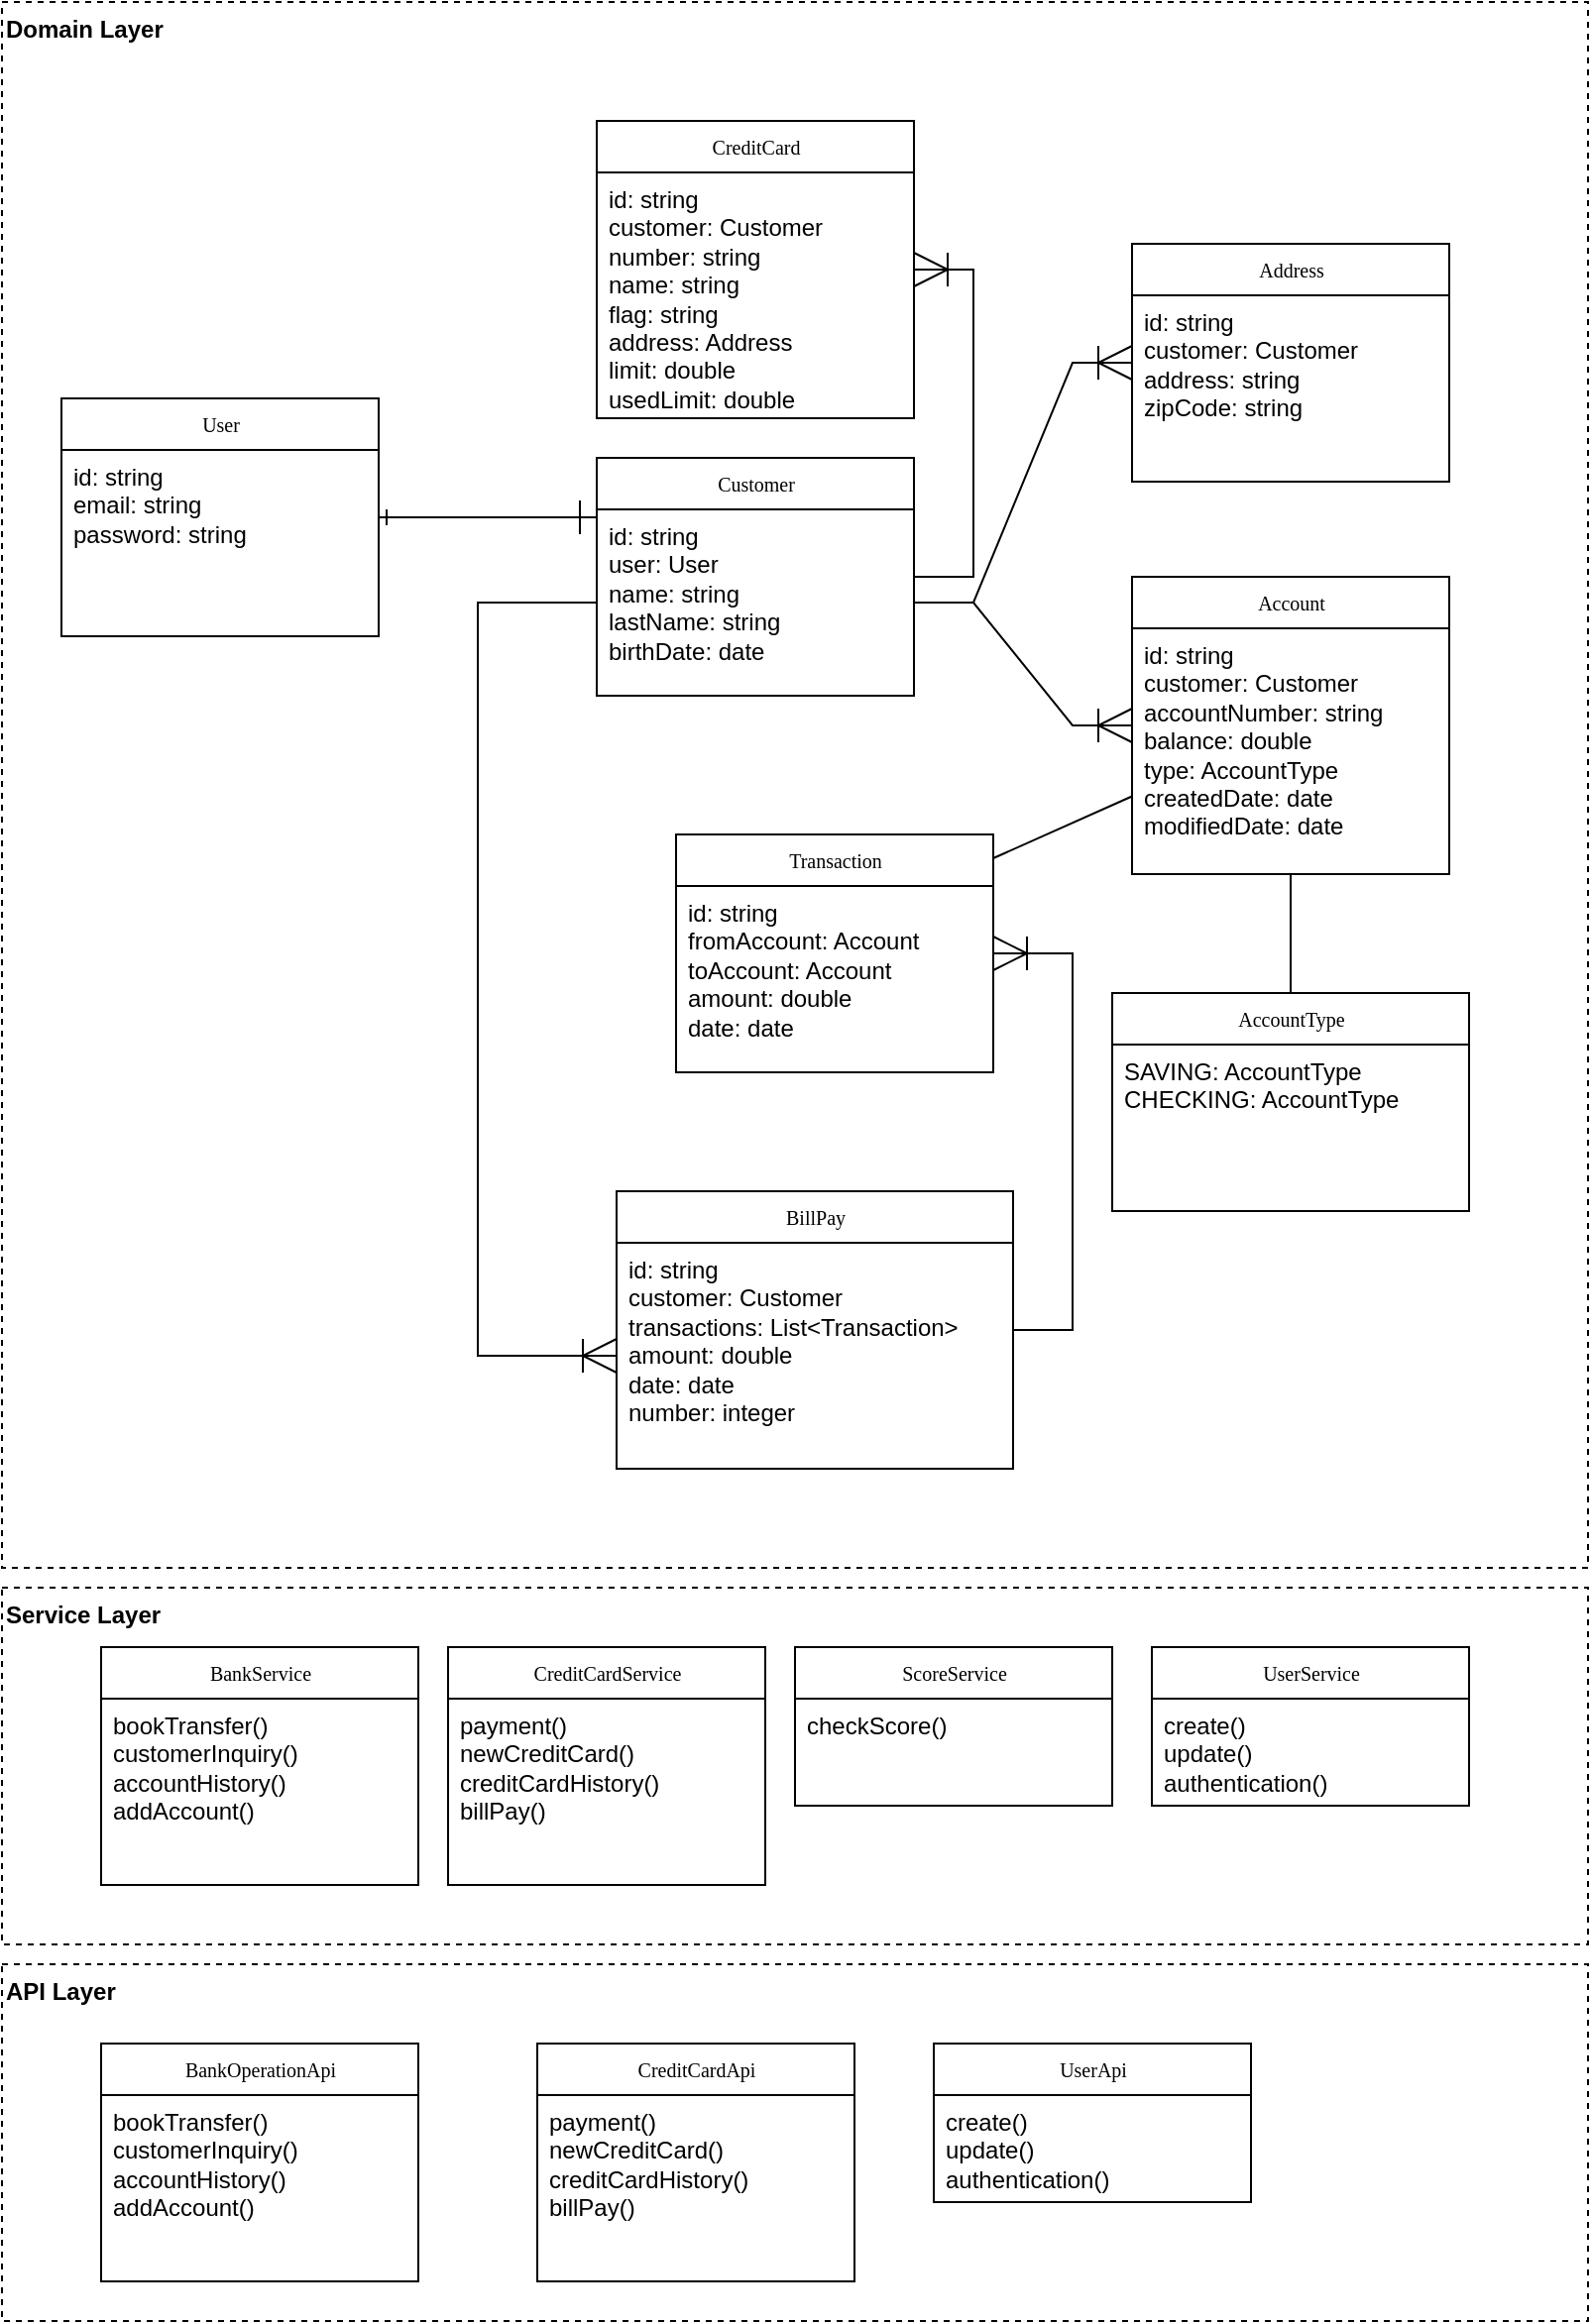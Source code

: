 <mxfile version="20.7.4" type="github">
  <diagram name="Page-1" id="c4acf3e9-155e-7222-9cf6-157b1a14988f">
    <mxGraphModel dx="1361" dy="1869" grid="1" gridSize="10" guides="1" tooltips="1" connect="1" arrows="1" fold="1" page="1" pageScale="1" pageWidth="850" pageHeight="1100" background="none" math="0" shadow="0">
      <root>
        <mxCell id="0" />
        <mxCell id="1" parent="0" />
        <mxCell id="84sIudhRGq0uBs1lburQ-36" value="Domain Layer" style="rounded=0;whiteSpace=wrap;html=1;align=left;verticalAlign=top;dashed=1;fontStyle=1" parent="1" vertex="1">
          <mxGeometry x="40" y="-80" width="800" height="790" as="geometry" />
        </mxCell>
        <mxCell id="84sIudhRGq0uBs1lburQ-38" value="API Layer" style="rounded=0;whiteSpace=wrap;html=1;align=left;verticalAlign=top;dashed=1;fontStyle=1" parent="1" vertex="1">
          <mxGeometry x="40" y="910" width="800" height="180" as="geometry" />
        </mxCell>
        <mxCell id="84sIudhRGq0uBs1lburQ-37" value="Service Layer" style="rounded=0;whiteSpace=wrap;html=1;align=left;verticalAlign=top;dashed=1;fontStyle=1" parent="1" vertex="1">
          <mxGeometry x="40" y="720" width="800" height="180" as="geometry" />
        </mxCell>
        <object label="Customer" id="17acba5748e5396b-20">
          <mxCell style="swimlane;html=1;fontStyle=0;childLayout=stackLayout;horizontal=1;startSize=26;fillColor=none;horizontalStack=0;resizeParent=1;resizeLast=0;collapsible=1;marginBottom=0;swimlaneFillColor=#ffffff;rounded=0;shadow=0;comic=0;labelBackgroundColor=none;strokeWidth=1;fontFamily=Verdana;fontSize=10;align=center;" parent="1" vertex="1">
            <mxGeometry x="340" y="150" width="160" height="120" as="geometry">
              <mxRectangle x="350" y="42" width="90" height="30" as="alternateBounds" />
            </mxGeometry>
          </mxCell>
        </object>
        <mxCell id="17acba5748e5396b-21" value="&lt;div&gt;id: string&lt;/div&gt;&lt;div&gt;user: User&lt;br&gt;&lt;/div&gt;&lt;div&gt;name: string&lt;/div&gt;&lt;div&gt;lastName: string&lt;/div&gt;&lt;div&gt;birthDate: date&lt;br&gt;&lt;/div&gt;" style="text;html=1;strokeColor=none;fillColor=none;align=left;verticalAlign=top;spacingLeft=4;spacingRight=4;whiteSpace=wrap;overflow=hidden;rotatable=0;points=[[0,0.5],[1,0.5]];portConstraint=eastwest;" parent="17acba5748e5396b-20" vertex="1">
          <mxGeometry y="26" width="160" height="94" as="geometry" />
        </mxCell>
        <object label="Address" id="84sIudhRGq0uBs1lburQ-3">
          <mxCell style="swimlane;html=1;fontStyle=0;childLayout=stackLayout;horizontal=1;startSize=26;fillColor=none;horizontalStack=0;resizeParent=1;resizeLast=0;collapsible=1;marginBottom=0;swimlaneFillColor=#ffffff;rounded=0;shadow=0;comic=0;labelBackgroundColor=none;strokeWidth=1;fontFamily=Verdana;fontSize=10;align=center;" parent="1" vertex="1">
            <mxGeometry x="610" y="42" width="160" height="120" as="geometry">
              <mxRectangle x="350" y="42" width="90" height="30" as="alternateBounds" />
            </mxGeometry>
          </mxCell>
        </object>
        <mxCell id="84sIudhRGq0uBs1lburQ-4" value="&lt;div&gt;id: string&lt;/div&gt;&lt;div&gt;customer: Customer&lt;/div&gt;&lt;div&gt;address: string&lt;/div&gt;&lt;div&gt;zipCode: string&lt;br&gt;&lt;/div&gt;" style="text;html=1;strokeColor=none;fillColor=none;align=left;verticalAlign=top;spacingLeft=4;spacingRight=4;whiteSpace=wrap;overflow=hidden;rotatable=0;points=[[0,0.5],[1,0.5]];portConstraint=eastwest;" parent="84sIudhRGq0uBs1lburQ-3" vertex="1">
          <mxGeometry y="26" width="160" height="94" as="geometry" />
        </mxCell>
        <mxCell id="84sIudhRGq0uBs1lburQ-6" value="" style="edgeStyle=entityRelationEdgeStyle;fontSize=12;html=1;endArrow=ERoneToMany;rounded=0;endSize=15;" parent="1" source="17acba5748e5396b-21" target="84sIudhRGq0uBs1lburQ-3" edge="1">
          <mxGeometry width="100" height="100" relative="1" as="geometry">
            <mxPoint x="370" y="410" as="sourcePoint" />
            <mxPoint x="470" y="310" as="targetPoint" />
          </mxGeometry>
        </mxCell>
        <mxCell id="84sIudhRGq0uBs1lburQ-16" style="edgeStyle=orthogonalEdgeStyle;rounded=0;orthogonalLoop=1;jettySize=auto;html=1;endSize=15;endArrow=none;endFill=0;" parent="1" source="84sIudhRGq0uBs1lburQ-7" target="84sIudhRGq0uBs1lburQ-10" edge="1">
          <mxGeometry relative="1" as="geometry" />
        </mxCell>
        <object label="Account" id="84sIudhRGq0uBs1lburQ-7">
          <mxCell style="swimlane;html=1;fontStyle=0;childLayout=stackLayout;horizontal=1;startSize=26;fillColor=none;horizontalStack=0;resizeParent=1;resizeLast=0;collapsible=1;marginBottom=0;swimlaneFillColor=#ffffff;rounded=0;shadow=0;comic=0;labelBackgroundColor=none;strokeWidth=1;fontFamily=Verdana;fontSize=10;align=center;" parent="1" vertex="1">
            <mxGeometry x="610" y="210" width="160" height="150" as="geometry">
              <mxRectangle x="350" y="42" width="90" height="30" as="alternateBounds" />
            </mxGeometry>
          </mxCell>
        </object>
        <mxCell id="84sIudhRGq0uBs1lburQ-8" value="&lt;div&gt;id: string&lt;/div&gt;&lt;div&gt;customer: Customer&lt;/div&gt;&lt;div&gt;accountNumber: string&lt;/div&gt;&lt;div&gt;balance: double&lt;/div&gt;&lt;div&gt;type: AccountType&lt;/div&gt;&lt;div&gt;createdDate: date&lt;/div&gt;&lt;div&gt;modifiedDate: date&lt;br&gt;&lt;/div&gt;" style="text;html=1;strokeColor=none;fillColor=none;align=left;verticalAlign=top;spacingLeft=4;spacingRight=4;whiteSpace=wrap;overflow=hidden;rotatable=0;points=[[0,0.5],[1,0.5]];portConstraint=eastwest;" parent="84sIudhRGq0uBs1lburQ-7" vertex="1">
          <mxGeometry y="26" width="160" height="124" as="geometry" />
        </mxCell>
        <mxCell id="84sIudhRGq0uBs1lburQ-9" value="" style="edgeStyle=entityRelationEdgeStyle;fontSize=12;html=1;endArrow=ERoneToMany;rounded=0;endSize=15;" parent="1" source="17acba5748e5396b-21" target="84sIudhRGq0uBs1lburQ-7" edge="1">
          <mxGeometry width="100" height="100" relative="1" as="geometry">
            <mxPoint x="520" y="150" as="sourcePoint" />
            <mxPoint x="620" y="150" as="targetPoint" />
          </mxGeometry>
        </mxCell>
        <object label="AccountType" id="84sIudhRGq0uBs1lburQ-10">
          <mxCell style="swimlane;html=1;fontStyle=0;childLayout=stackLayout;horizontal=1;startSize=26;fillColor=none;horizontalStack=0;resizeParent=1;resizeLast=0;collapsible=1;marginBottom=0;swimlaneFillColor=#ffffff;rounded=0;shadow=0;comic=0;labelBackgroundColor=none;strokeWidth=1;fontFamily=Verdana;fontSize=10;align=center;" parent="1" vertex="1">
            <mxGeometry x="600" y="420" width="180" height="110" as="geometry">
              <mxRectangle x="350" y="42" width="90" height="30" as="alternateBounds" />
            </mxGeometry>
          </mxCell>
        </object>
        <mxCell id="84sIudhRGq0uBs1lburQ-11" value="&lt;div&gt;SAVING: AccountType&lt;br&gt;&lt;/div&gt;&lt;div&gt;CHECKING: AccountType&lt;/div&gt;" style="text;html=1;strokeColor=none;fillColor=none;align=left;verticalAlign=top;spacingLeft=4;spacingRight=4;whiteSpace=wrap;overflow=hidden;rotatable=0;points=[[0,0.5],[1,0.5]];portConstraint=eastwest;" parent="84sIudhRGq0uBs1lburQ-10" vertex="1">
          <mxGeometry y="26" width="180" height="84" as="geometry" />
        </mxCell>
        <object label="Transaction" id="84sIudhRGq0uBs1lburQ-17">
          <mxCell style="swimlane;html=1;fontStyle=0;childLayout=stackLayout;horizontal=1;startSize=26;fillColor=none;horizontalStack=0;resizeParent=1;resizeLast=0;collapsible=1;marginBottom=0;swimlaneFillColor=#ffffff;rounded=0;shadow=0;comic=0;labelBackgroundColor=none;strokeWidth=1;fontFamily=Verdana;fontSize=10;align=center;" parent="1" vertex="1">
            <mxGeometry x="380" y="340" width="160" height="120" as="geometry">
              <mxRectangle x="350" y="42" width="90" height="30" as="alternateBounds" />
            </mxGeometry>
          </mxCell>
        </object>
        <mxCell id="84sIudhRGq0uBs1lburQ-18" value="&lt;div&gt;id: string&lt;/div&gt;&lt;div&gt;fromAccount: Account&lt;/div&gt;&lt;div&gt;toAccount: Account&lt;/div&gt;&lt;div&gt;amount: double&lt;/div&gt;&lt;div&gt;date: date&lt;br&gt;&lt;/div&gt;" style="text;html=1;strokeColor=none;fillColor=none;align=left;verticalAlign=top;spacingLeft=4;spacingRight=4;whiteSpace=wrap;overflow=hidden;rotatable=0;points=[[0,0.5],[1,0.5]];portConstraint=eastwest;" parent="84sIudhRGq0uBs1lburQ-17" vertex="1">
          <mxGeometry y="26" width="160" height="94" as="geometry" />
        </mxCell>
        <object label="User" id="84sIudhRGq0uBs1lburQ-19">
          <mxCell style="swimlane;html=1;fontStyle=0;childLayout=stackLayout;horizontal=1;startSize=26;fillColor=none;horizontalStack=0;resizeParent=1;resizeLast=0;collapsible=1;marginBottom=0;swimlaneFillColor=#ffffff;rounded=0;shadow=0;comic=0;labelBackgroundColor=none;strokeWidth=1;fontFamily=Verdana;fontSize=10;align=center;" parent="1" vertex="1">
            <mxGeometry x="70" y="120" width="160" height="120" as="geometry">
              <mxRectangle x="350" y="42" width="90" height="30" as="alternateBounds" />
            </mxGeometry>
          </mxCell>
        </object>
        <mxCell id="84sIudhRGq0uBs1lburQ-20" value="&lt;div&gt;id: string&lt;/div&gt;&lt;div&gt;email: string&lt;/div&gt;&lt;div&gt;password: string&lt;br&gt;&lt;/div&gt;" style="text;html=1;strokeColor=none;fillColor=none;align=left;verticalAlign=top;spacingLeft=4;spacingRight=4;whiteSpace=wrap;overflow=hidden;rotatable=0;points=[[0,0.5],[1,0.5]];portConstraint=eastwest;" parent="84sIudhRGq0uBs1lburQ-19" vertex="1">
          <mxGeometry y="26" width="160" height="94" as="geometry" />
        </mxCell>
        <object label="BankService" id="84sIudhRGq0uBs1lburQ-23">
          <mxCell style="swimlane;html=1;fontStyle=0;childLayout=stackLayout;horizontal=1;startSize=26;fillColor=none;horizontalStack=0;resizeParent=1;resizeLast=0;collapsible=1;marginBottom=0;swimlaneFillColor=#ffffff;rounded=0;shadow=0;comic=0;labelBackgroundColor=none;strokeWidth=1;fontFamily=Verdana;fontSize=10;align=center;" parent="1" vertex="1">
            <mxGeometry x="90" y="750" width="160" height="120" as="geometry">
              <mxRectangle x="350" y="42" width="90" height="30" as="alternateBounds" />
            </mxGeometry>
          </mxCell>
        </object>
        <mxCell id="84sIudhRGq0uBs1lburQ-24" value="&lt;div&gt;bookTransfer()&lt;/div&gt;&lt;div&gt;customerInquiry()&lt;/div&gt;&lt;div&gt;accountHistory()&lt;/div&gt;&lt;div&gt;addAccount()&lt;br&gt;&lt;/div&gt;" style="text;html=1;strokeColor=none;fillColor=none;align=left;verticalAlign=top;spacingLeft=4;spacingRight=4;whiteSpace=wrap;overflow=hidden;rotatable=0;points=[[0,0.5],[1,0.5]];portConstraint=eastwest;" parent="84sIudhRGq0uBs1lburQ-23" vertex="1">
          <mxGeometry y="26" width="160" height="94" as="geometry" />
        </mxCell>
        <mxCell id="84sIudhRGq0uBs1lburQ-25" value="" style="endArrow=none;html=1;rounded=0;endSize=15;exitX=1;exitY=0.1;exitDx=0;exitDy=0;exitPerimeter=0;" parent="1" source="84sIudhRGq0uBs1lburQ-17" target="84sIudhRGq0uBs1lburQ-7" edge="1">
          <mxGeometry width="50" height="50" relative="1" as="geometry">
            <mxPoint x="460" y="330" as="sourcePoint" />
            <mxPoint x="560" y="330" as="targetPoint" />
          </mxGeometry>
        </mxCell>
        <object label="BankOperationApi" id="84sIudhRGq0uBs1lburQ-27">
          <mxCell style="swimlane;html=1;fontStyle=0;childLayout=stackLayout;horizontal=1;startSize=26;fillColor=none;horizontalStack=0;resizeParent=1;resizeLast=0;collapsible=1;marginBottom=0;swimlaneFillColor=#ffffff;rounded=0;shadow=0;comic=0;labelBackgroundColor=none;strokeWidth=1;fontFamily=Verdana;fontSize=10;align=center;" parent="1" vertex="1">
            <mxGeometry x="90" y="950" width="160" height="120" as="geometry">
              <mxRectangle x="350" y="42" width="90" height="30" as="alternateBounds" />
            </mxGeometry>
          </mxCell>
        </object>
        <mxCell id="84sIudhRGq0uBs1lburQ-28" value="&lt;div&gt;bookTransfer()&lt;/div&gt;&lt;div&gt;customerInquiry()&lt;/div&gt;&lt;div&gt;accountHistory()&lt;/div&gt;&lt;div&gt;addAccount()&lt;br&gt;&lt;/div&gt;" style="text;html=1;strokeColor=none;fillColor=none;align=left;verticalAlign=top;spacingLeft=4;spacingRight=4;whiteSpace=wrap;overflow=hidden;rotatable=0;points=[[0,0.5],[1,0.5]];portConstraint=eastwest;" parent="84sIudhRGq0uBs1lburQ-27" vertex="1">
          <mxGeometry y="26" width="160" height="94" as="geometry" />
        </mxCell>
        <object label="CreditCard" id="84sIudhRGq0uBs1lburQ-30">
          <mxCell style="swimlane;html=1;fontStyle=0;childLayout=stackLayout;horizontal=1;startSize=26;fillColor=none;horizontalStack=0;resizeParent=1;resizeLast=0;collapsible=1;marginBottom=0;swimlaneFillColor=#ffffff;rounded=0;shadow=0;comic=0;labelBackgroundColor=none;strokeWidth=1;fontFamily=Verdana;fontSize=10;align=center;" parent="1" vertex="1">
            <mxGeometry x="340" y="-20" width="160" height="150" as="geometry">
              <mxRectangle x="350" y="42" width="90" height="30" as="alternateBounds" />
            </mxGeometry>
          </mxCell>
        </object>
        <mxCell id="84sIudhRGq0uBs1lburQ-31" value="&lt;div&gt;id: string&lt;/div&gt;&lt;div&gt;customer: Customer&lt;/div&gt;&lt;div&gt;number: string&lt;/div&gt;&lt;div&gt;name: string&lt;/div&gt;&lt;div&gt;flag: string&lt;/div&gt;&lt;div&gt;address: Address&lt;br&gt;&lt;/div&gt;&lt;div&gt;limit: double&lt;/div&gt;&lt;div&gt;usedLimit: double&lt;br&gt;&lt;/div&gt;" style="text;html=1;strokeColor=none;fillColor=none;align=left;verticalAlign=top;spacingLeft=4;spacingRight=4;whiteSpace=wrap;overflow=hidden;rotatable=0;points=[[0,0.5],[1,0.5]];portConstraint=eastwest;" parent="84sIudhRGq0uBs1lburQ-30" vertex="1">
          <mxGeometry y="26" width="160" height="124" as="geometry" />
        </mxCell>
        <object label="CreditCardService" id="84sIudhRGq0uBs1lburQ-32">
          <mxCell style="swimlane;html=1;fontStyle=0;childLayout=stackLayout;horizontal=1;startSize=26;fillColor=none;horizontalStack=0;resizeParent=1;resizeLast=0;collapsible=1;marginBottom=0;swimlaneFillColor=#ffffff;rounded=0;shadow=0;comic=0;labelBackgroundColor=none;strokeWidth=1;fontFamily=Verdana;fontSize=10;align=center;" parent="1" vertex="1">
            <mxGeometry x="265" y="750" width="160" height="120" as="geometry">
              <mxRectangle x="350" y="42" width="90" height="30" as="alternateBounds" />
            </mxGeometry>
          </mxCell>
        </object>
        <mxCell id="84sIudhRGq0uBs1lburQ-33" value="&lt;div&gt;payment()&lt;/div&gt;&lt;div&gt;newCreditCard()&lt;br&gt;&lt;/div&gt;&lt;div&gt;creditCardHistory()&lt;/div&gt;&lt;div&gt;billPay()&lt;br&gt;&lt;/div&gt;" style="text;html=1;strokeColor=none;fillColor=none;align=left;verticalAlign=top;spacingLeft=4;spacingRight=4;whiteSpace=wrap;overflow=hidden;rotatable=0;points=[[0,0.5],[1,0.5]];portConstraint=eastwest;" parent="84sIudhRGq0uBs1lburQ-32" vertex="1">
          <mxGeometry y="26" width="160" height="94" as="geometry" />
        </mxCell>
        <object label="ScoreService" id="84sIudhRGq0uBs1lburQ-34">
          <mxCell style="swimlane;html=1;fontStyle=0;childLayout=stackLayout;horizontal=1;startSize=26;fillColor=none;horizontalStack=0;resizeParent=1;resizeLast=0;collapsible=1;marginBottom=0;swimlaneFillColor=#ffffff;rounded=0;shadow=0;comic=0;labelBackgroundColor=none;strokeWidth=1;fontFamily=Verdana;fontSize=10;align=center;" parent="1" vertex="1">
            <mxGeometry x="440" y="750" width="160" height="80" as="geometry">
              <mxRectangle x="350" y="42" width="90" height="30" as="alternateBounds" />
            </mxGeometry>
          </mxCell>
        </object>
        <mxCell id="84sIudhRGq0uBs1lburQ-35" value="checkScore()" style="text;html=1;strokeColor=none;fillColor=none;align=left;verticalAlign=top;spacingLeft=4;spacingRight=4;whiteSpace=wrap;overflow=hidden;rotatable=0;points=[[0,0.5],[1,0.5]];portConstraint=eastwest;" parent="84sIudhRGq0uBs1lburQ-34" vertex="1">
          <mxGeometry y="26" width="160" height="54" as="geometry" />
        </mxCell>
        <object label="CreditCardApi" id="84sIudhRGq0uBs1lburQ-39">
          <mxCell style="swimlane;html=1;fontStyle=0;childLayout=stackLayout;horizontal=1;startSize=26;fillColor=none;horizontalStack=0;resizeParent=1;resizeLast=0;collapsible=1;marginBottom=0;swimlaneFillColor=#ffffff;rounded=0;shadow=0;comic=0;labelBackgroundColor=none;strokeWidth=1;fontFamily=Verdana;fontSize=10;align=center;" parent="1" vertex="1">
            <mxGeometry x="310" y="950" width="160" height="120" as="geometry">
              <mxRectangle x="350" y="42" width="90" height="30" as="alternateBounds" />
            </mxGeometry>
          </mxCell>
        </object>
        <mxCell id="84sIudhRGq0uBs1lburQ-40" value="&lt;div&gt;payment()&lt;/div&gt;&lt;div&gt;newCreditCard()&lt;br&gt;&lt;/div&gt;&lt;div&gt;creditCardHistory()&lt;/div&gt;&lt;div&gt;billPay()&lt;br&gt;&lt;/div&gt;" style="text;html=1;strokeColor=none;fillColor=none;align=left;verticalAlign=top;spacingLeft=4;spacingRight=4;whiteSpace=wrap;overflow=hidden;rotatable=0;points=[[0,0.5],[1,0.5]];portConstraint=eastwest;" parent="84sIudhRGq0uBs1lburQ-39" vertex="1">
          <mxGeometry y="26" width="160" height="94" as="geometry" />
        </mxCell>
        <mxCell id="84sIudhRGq0uBs1lburQ-41" value="" style="edgeStyle=entityRelationEdgeStyle;fontSize=12;html=1;endArrow=ERoneToMany;rounded=0;endSize=15;" parent="1" source="17acba5748e5396b-20" target="84sIudhRGq0uBs1lburQ-30" edge="1">
          <mxGeometry width="100" height="100" relative="1" as="geometry">
            <mxPoint x="510" y="233" as="sourcePoint" />
            <mxPoint x="620" y="112" as="targetPoint" />
          </mxGeometry>
        </mxCell>
        <mxCell id="V-t_9TRNX3ri6ZQn7D_m-1" value="" style="edgeStyle=entityRelationEdgeStyle;fontSize=12;html=1;endArrow=ERone;startArrow=ERone;rounded=0;endSize=15;endFill=0;entryX=0;entryY=0.25;entryDx=0;entryDy=0;startFill=0;" edge="1" parent="1" source="84sIudhRGq0uBs1lburQ-19" target="17acba5748e5396b-20">
          <mxGeometry width="100" height="100" relative="1" as="geometry">
            <mxPoint x="230" y="335" as="sourcePoint" />
            <mxPoint x="330" y="235" as="targetPoint" />
          </mxGeometry>
        </mxCell>
        <object label="BillPay" id="V-t_9TRNX3ri6ZQn7D_m-2">
          <mxCell style="swimlane;html=1;fontStyle=0;childLayout=stackLayout;horizontal=1;startSize=26;fillColor=none;horizontalStack=0;resizeParent=1;resizeLast=0;collapsible=1;marginBottom=0;swimlaneFillColor=#ffffff;rounded=0;shadow=0;comic=0;labelBackgroundColor=none;strokeWidth=1;fontFamily=Verdana;fontSize=10;align=center;" vertex="1" parent="1">
            <mxGeometry x="350" y="520" width="200" height="140" as="geometry">
              <mxRectangle x="350" y="42" width="90" height="30" as="alternateBounds" />
            </mxGeometry>
          </mxCell>
        </object>
        <mxCell id="V-t_9TRNX3ri6ZQn7D_m-3" value="&lt;div&gt;id: string&lt;/div&gt;&lt;div&gt;customer: Customer&lt;/div&gt;&lt;div&gt;transactions: List&amp;lt;Transaction&amp;gt;&lt;/div&gt;&lt;div&gt;amount: double&lt;/div&gt;&lt;div&gt;date: date&lt;/div&gt;&lt;div&gt;number: integer&lt;br&gt;&lt;/div&gt;" style="text;html=1;strokeColor=none;fillColor=none;align=left;verticalAlign=top;spacingLeft=4;spacingRight=4;whiteSpace=wrap;overflow=hidden;rotatable=0;points=[[0,0.5],[1,0.5]];portConstraint=eastwest;" vertex="1" parent="V-t_9TRNX3ri6ZQn7D_m-2">
          <mxGeometry y="26" width="200" height="114" as="geometry" />
        </mxCell>
        <mxCell id="V-t_9TRNX3ri6ZQn7D_m-4" value="" style="edgeStyle=entityRelationEdgeStyle;fontSize=12;html=1;endArrow=ERoneToMany;rounded=0;endSize=15;" edge="1" parent="1" source="V-t_9TRNX3ri6ZQn7D_m-2" target="84sIudhRGq0uBs1lburQ-17">
          <mxGeometry width="100" height="100" relative="1" as="geometry">
            <mxPoint x="350" y="220" as="sourcePoint" />
            <mxPoint x="260" y="445" as="targetPoint" />
          </mxGeometry>
        </mxCell>
        <mxCell id="V-t_9TRNX3ri6ZQn7D_m-5" value="" style="edgeStyle=orthogonalEdgeStyle;fontSize=12;html=1;endArrow=ERoneToMany;rounded=0;endSize=15;exitX=0;exitY=0.5;exitDx=0;exitDy=0;entryX=0;entryY=0.5;entryDx=0;entryDy=0;" edge="1" parent="1" source="17acba5748e5396b-21" target="V-t_9TRNX3ri6ZQn7D_m-3">
          <mxGeometry width="100" height="100" relative="1" as="geometry">
            <mxPoint x="360" y="230" as="sourcePoint" />
            <mxPoint x="270" y="455" as="targetPoint" />
            <Array as="points">
              <mxPoint x="280" y="223" />
              <mxPoint x="280" y="603" />
            </Array>
          </mxGeometry>
        </mxCell>
        <object label="UserService" id="V-t_9TRNX3ri6ZQn7D_m-6">
          <mxCell style="swimlane;html=1;fontStyle=0;childLayout=stackLayout;horizontal=1;startSize=26;fillColor=none;horizontalStack=0;resizeParent=1;resizeLast=0;collapsible=1;marginBottom=0;swimlaneFillColor=#ffffff;rounded=0;shadow=0;comic=0;labelBackgroundColor=none;strokeWidth=1;fontFamily=Verdana;fontSize=10;align=center;" vertex="1" parent="1">
            <mxGeometry x="620" y="750" width="160" height="80" as="geometry">
              <mxRectangle x="350" y="42" width="90" height="30" as="alternateBounds" />
            </mxGeometry>
          </mxCell>
        </object>
        <mxCell id="V-t_9TRNX3ri6ZQn7D_m-7" value="&lt;div&gt;create()&lt;/div&gt;&lt;div&gt;update()&lt;/div&gt;&lt;div&gt;authentication()&lt;/div&gt;" style="text;html=1;strokeColor=none;fillColor=none;align=left;verticalAlign=top;spacingLeft=4;spacingRight=4;whiteSpace=wrap;overflow=hidden;rotatable=0;points=[[0,0.5],[1,0.5]];portConstraint=eastwest;" vertex="1" parent="V-t_9TRNX3ri6ZQn7D_m-6">
          <mxGeometry y="26" width="160" height="54" as="geometry" />
        </mxCell>
        <object label="UserApi" id="V-t_9TRNX3ri6ZQn7D_m-8">
          <mxCell style="swimlane;html=1;fontStyle=0;childLayout=stackLayout;horizontal=1;startSize=26;fillColor=none;horizontalStack=0;resizeParent=1;resizeLast=0;collapsible=1;marginBottom=0;swimlaneFillColor=#ffffff;rounded=0;shadow=0;comic=0;labelBackgroundColor=none;strokeWidth=1;fontFamily=Verdana;fontSize=10;align=center;" vertex="1" parent="1">
            <mxGeometry x="510" y="950" width="160" height="80" as="geometry">
              <mxRectangle x="350" y="42" width="90" height="30" as="alternateBounds" />
            </mxGeometry>
          </mxCell>
        </object>
        <mxCell id="V-t_9TRNX3ri6ZQn7D_m-9" value="&lt;div&gt;create()&lt;/div&gt;&lt;div&gt;update()&lt;/div&gt;&lt;div&gt;authentication()&lt;/div&gt;" style="text;html=1;strokeColor=none;fillColor=none;align=left;verticalAlign=top;spacingLeft=4;spacingRight=4;whiteSpace=wrap;overflow=hidden;rotatable=0;points=[[0,0.5],[1,0.5]];portConstraint=eastwest;" vertex="1" parent="V-t_9TRNX3ri6ZQn7D_m-8">
          <mxGeometry y="26" width="160" height="54" as="geometry" />
        </mxCell>
      </root>
    </mxGraphModel>
  </diagram>
</mxfile>
